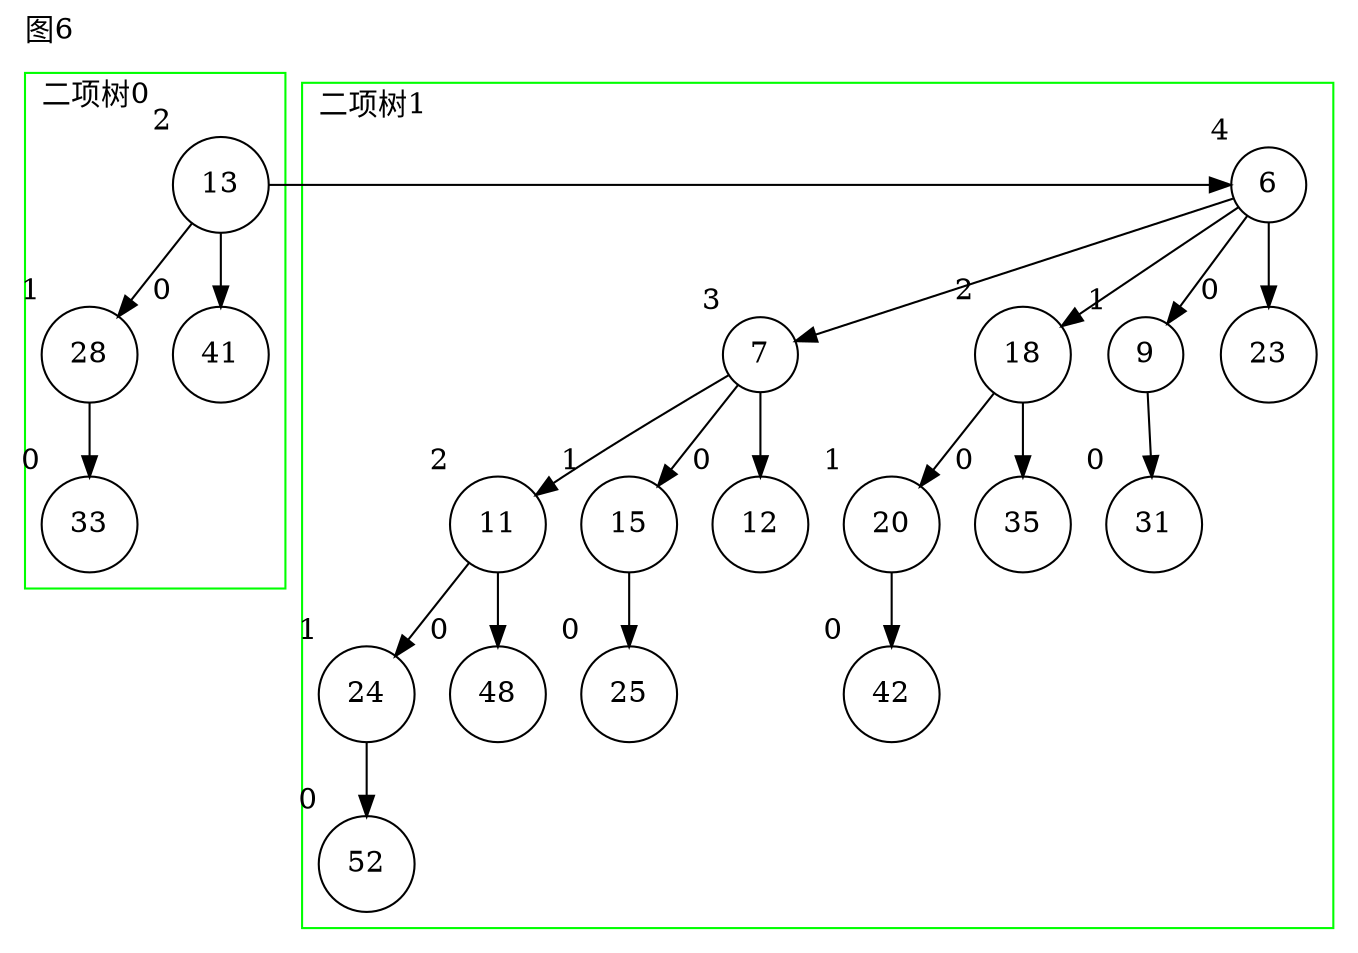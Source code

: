 digraph g{
node[shape=circle];
label="图6";
labeljust=l;
labelloc=t;
subgraph cluster_0 {
pencolor=green;label="二项树0";
n100[label=13, xlabel=2];
n101[label=28, xlabel=1];
n100->n101;
n102[label=41, xlabel=0];
n100->n102[weight=100];
n103[label=33, xlabel=0];
n101->n103[weight=100];
}
subgraph cluster_1 {
pencolor=green;label="二项树1";
n104[label=6, xlabel=4];
n105[label=7, xlabel=3];
n104->n105;
n106[label=18, xlabel=2];
n104->n106;
n107[label=9, xlabel=1];
n104->n107;
n108[label=23, xlabel=0];
n104->n108[weight=100];
n109[label=31, xlabel=0];
n107->n109[weight=100];
n110[label=20, xlabel=1];
n106->n110;
n111[label=35, xlabel=0];
n106->n111[weight=100];
n112[label=42, xlabel=0];
n110->n112[weight=100];
n113[label=11, xlabel=2];
n105->n113;
n114[label=15, xlabel=1];
n105->n114;
n115[label=12, xlabel=0];
n105->n115[weight=100];
n116[label=25, xlabel=0];
n114->n116[weight=100];
n117[label=24, xlabel=1];
n113->n117;
n118[label=48, xlabel=0];
n113->n118[weight=100];
n119[label=52, xlabel=0];
n117->n119[weight=100];
}
n100->n104[constraint=false];
}
